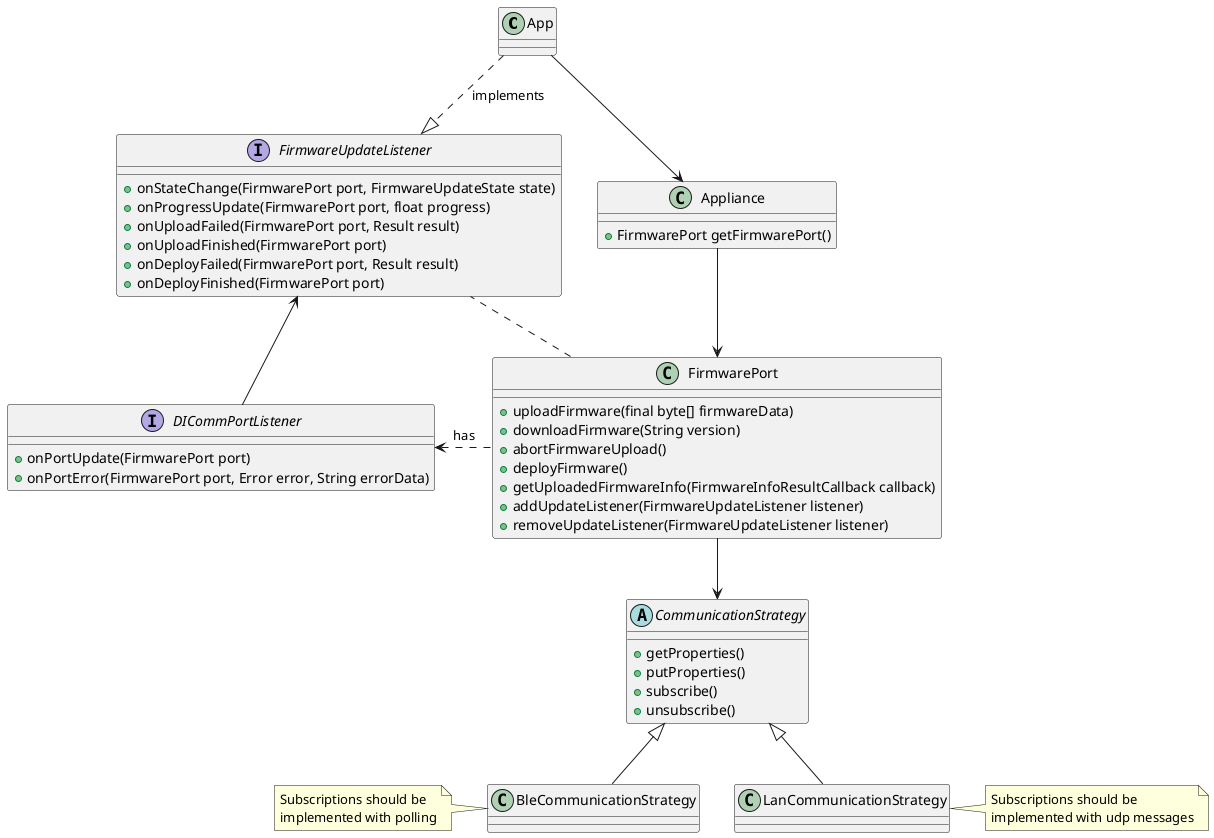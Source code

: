 @startuml

class App {
}

class Appliance {
    + FirmwarePort getFirmwarePort()
}

class FirmwarePort {
    + uploadFirmware(final byte[] firmwareData)
    + downloadFirmware(String version)
    + abortFirmwareUpload()
    + deployFirmware()
    + getUploadedFirmwareInfo(FirmwareInfoResultCallback callback)
    + addUpdateListener(FirmwareUpdateListener listener)
    + removeUpdateListener(FirmwareUpdateListener listener)
}

interface FirmwareUpdateListener {
    + onStateChange(FirmwarePort port, FirmwareUpdateState state)
    + onProgressUpdate(FirmwarePort port, float progress)
    + onUploadFailed(FirmwarePort port, Result result)
    + onUploadFinished(FirmwarePort port)
    + onDeployFailed(FirmwarePort port, Result result)
    + onDeployFinished(FirmwarePort port)
}

interface DICommPortListener {
    + onPortUpdate(FirmwarePort port)
    + onPortError(FirmwarePort port, Error error, String errorData)
}

abstract class CommunicationStrategy {
    + getProperties()
    + putProperties()
    + subscribe()
    + unsubscribe()
}


class BleCommunicationStrategy {
}
note left : Subscriptions should be\nimplemented with polling

class LanCommunicationStrategy {
}
note right : Subscriptions should be\nimplemented with udp messages


App -down-> Appliance
App ..|> FirmwareUpdateListener : implements
Appliance -down-> FirmwarePort
FirmwarePort .. FirmwareUpdateListener
FirmwarePort .left.> DICommPortListener: has
DICommPortListener -up-> FirmwareUpdateListener
CommunicationStrategy <|-- LanCommunicationStrategy
CommunicationStrategy <|-- BleCommunicationStrategy
FirmwarePort --> CommunicationStrategy

@enduml